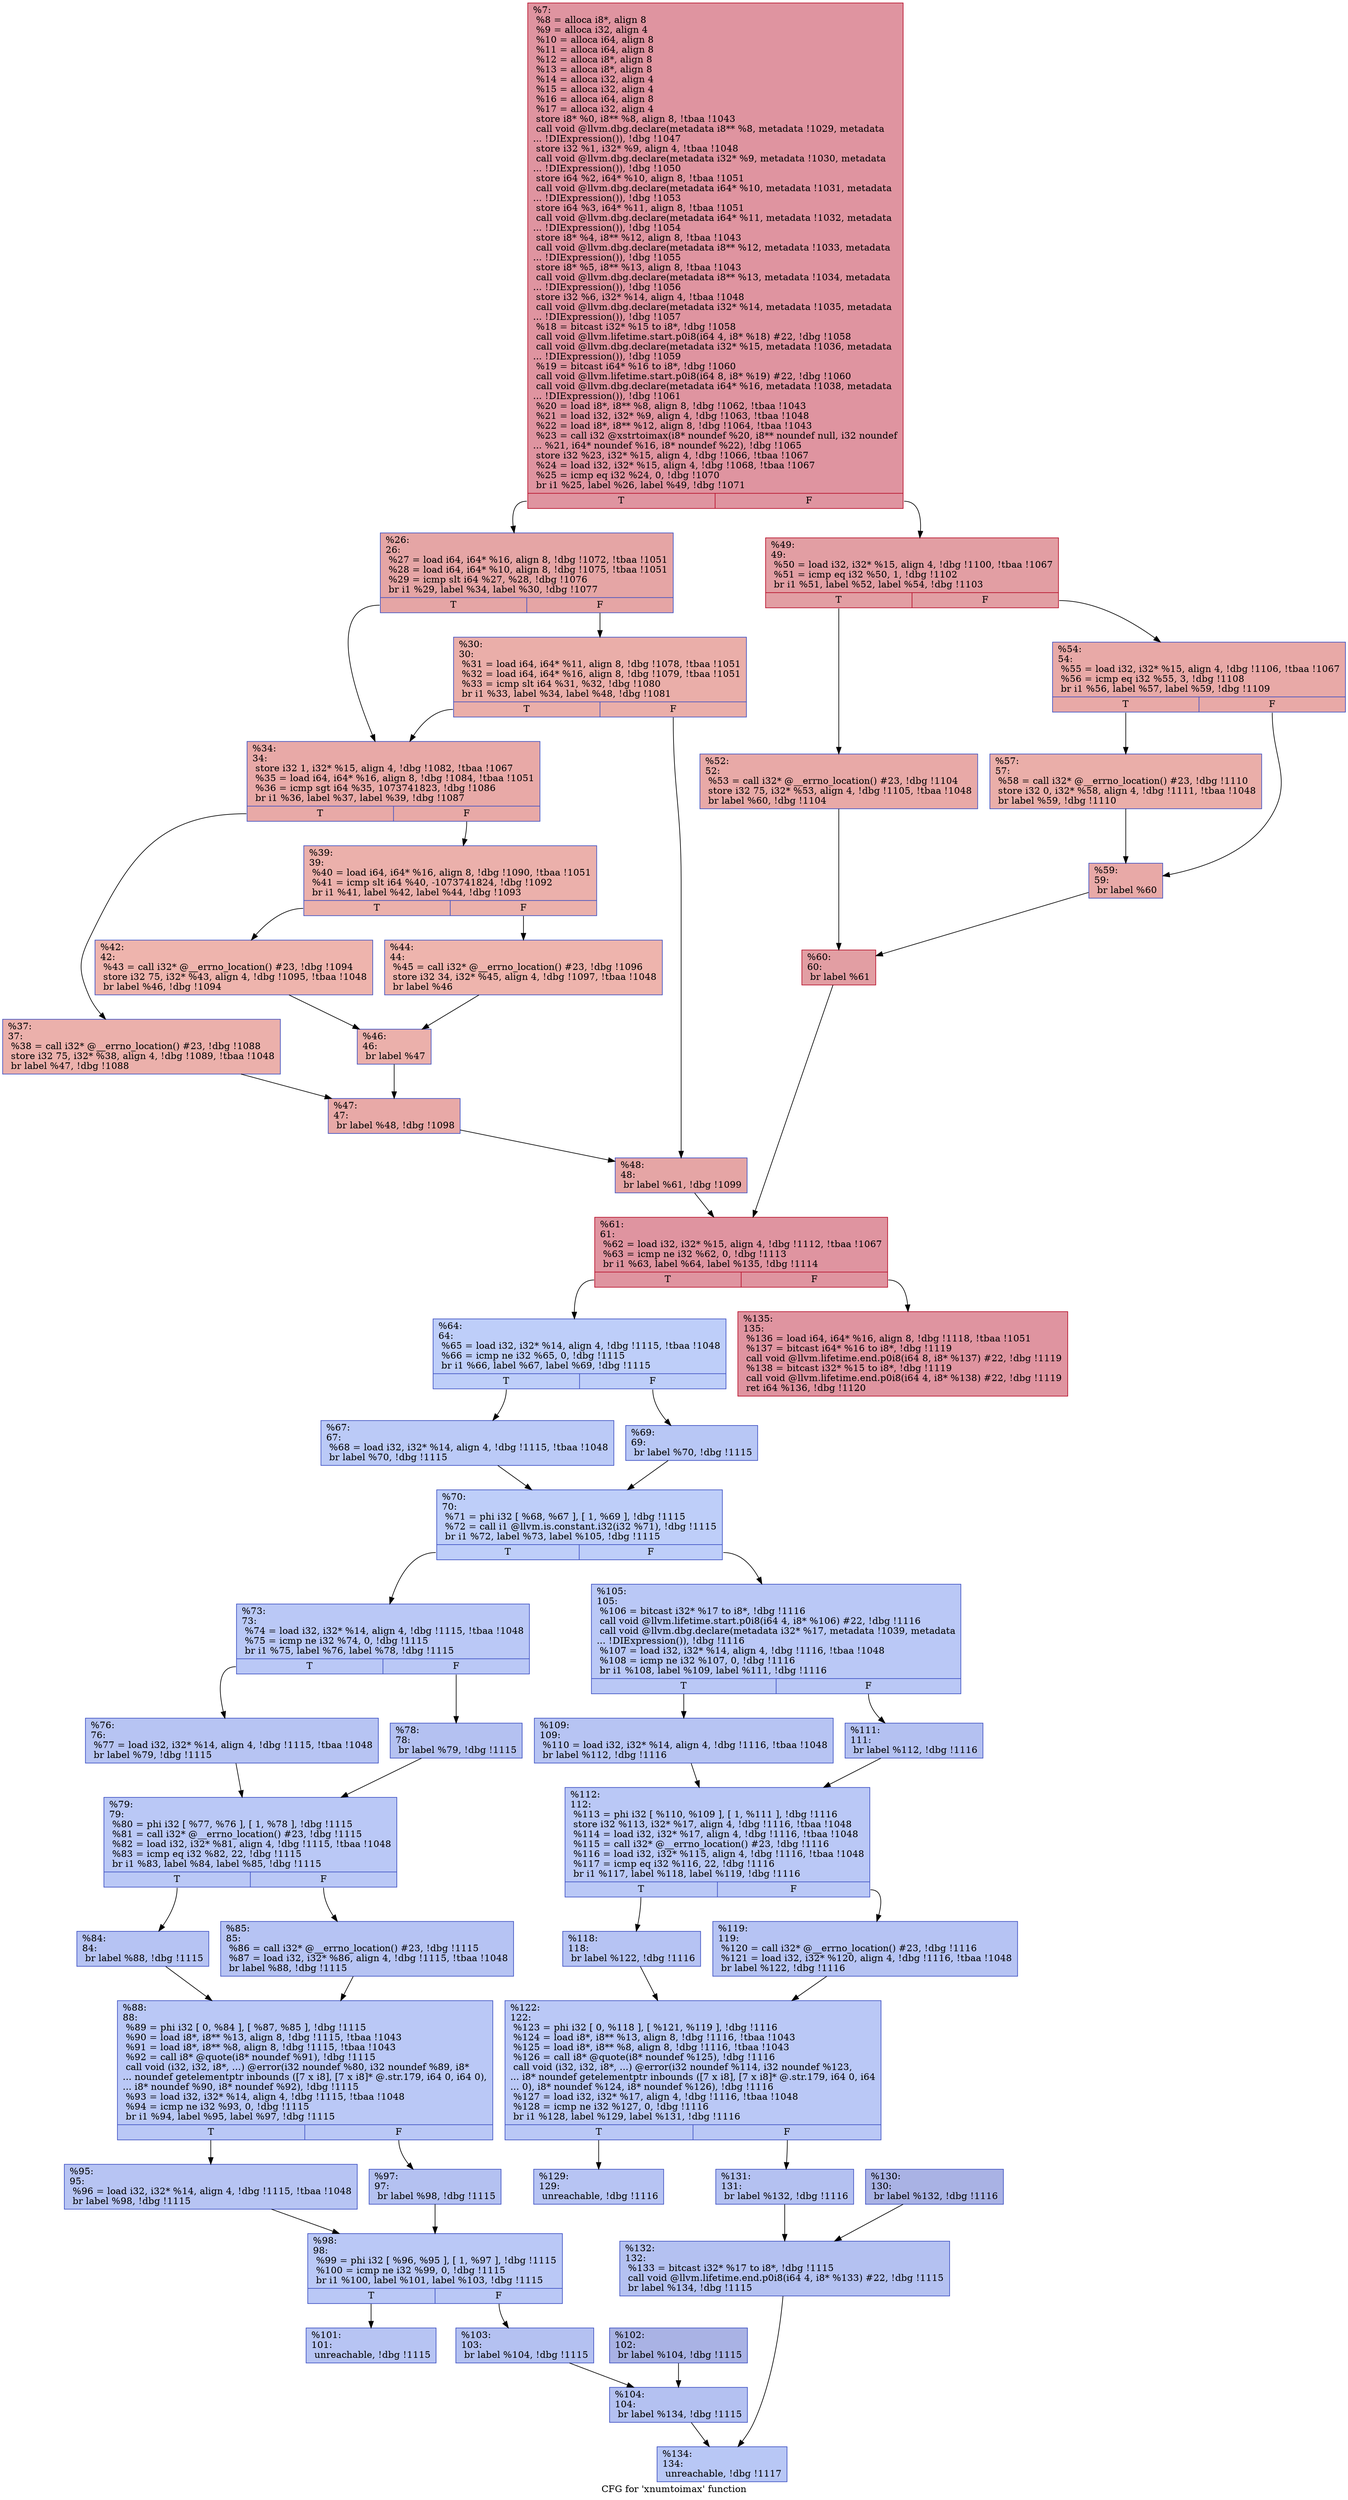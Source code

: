 digraph "CFG for 'xnumtoimax' function" {
	label="CFG for 'xnumtoimax' function";

	Node0x24c52b0 [shape=record,color="#b70d28ff", style=filled, fillcolor="#b70d2870",label="{%7:\l  %8 = alloca i8*, align 8\l  %9 = alloca i32, align 4\l  %10 = alloca i64, align 8\l  %11 = alloca i64, align 8\l  %12 = alloca i8*, align 8\l  %13 = alloca i8*, align 8\l  %14 = alloca i32, align 4\l  %15 = alloca i32, align 4\l  %16 = alloca i64, align 8\l  %17 = alloca i32, align 4\l  store i8* %0, i8** %8, align 8, !tbaa !1043\l  call void @llvm.dbg.declare(metadata i8** %8, metadata !1029, metadata\l... !DIExpression()), !dbg !1047\l  store i32 %1, i32* %9, align 4, !tbaa !1048\l  call void @llvm.dbg.declare(metadata i32* %9, metadata !1030, metadata\l... !DIExpression()), !dbg !1050\l  store i64 %2, i64* %10, align 8, !tbaa !1051\l  call void @llvm.dbg.declare(metadata i64* %10, metadata !1031, metadata\l... !DIExpression()), !dbg !1053\l  store i64 %3, i64* %11, align 8, !tbaa !1051\l  call void @llvm.dbg.declare(metadata i64* %11, metadata !1032, metadata\l... !DIExpression()), !dbg !1054\l  store i8* %4, i8** %12, align 8, !tbaa !1043\l  call void @llvm.dbg.declare(metadata i8** %12, metadata !1033, metadata\l... !DIExpression()), !dbg !1055\l  store i8* %5, i8** %13, align 8, !tbaa !1043\l  call void @llvm.dbg.declare(metadata i8** %13, metadata !1034, metadata\l... !DIExpression()), !dbg !1056\l  store i32 %6, i32* %14, align 4, !tbaa !1048\l  call void @llvm.dbg.declare(metadata i32* %14, metadata !1035, metadata\l... !DIExpression()), !dbg !1057\l  %18 = bitcast i32* %15 to i8*, !dbg !1058\l  call void @llvm.lifetime.start.p0i8(i64 4, i8* %18) #22, !dbg !1058\l  call void @llvm.dbg.declare(metadata i32* %15, metadata !1036, metadata\l... !DIExpression()), !dbg !1059\l  %19 = bitcast i64* %16 to i8*, !dbg !1060\l  call void @llvm.lifetime.start.p0i8(i64 8, i8* %19) #22, !dbg !1060\l  call void @llvm.dbg.declare(metadata i64* %16, metadata !1038, metadata\l... !DIExpression()), !dbg !1061\l  %20 = load i8*, i8** %8, align 8, !dbg !1062, !tbaa !1043\l  %21 = load i32, i32* %9, align 4, !dbg !1063, !tbaa !1048\l  %22 = load i8*, i8** %12, align 8, !dbg !1064, !tbaa !1043\l  %23 = call i32 @xstrtoimax(i8* noundef %20, i8** noundef null, i32 noundef\l... %21, i64* noundef %16, i8* noundef %22), !dbg !1065\l  store i32 %23, i32* %15, align 4, !dbg !1066, !tbaa !1067\l  %24 = load i32, i32* %15, align 4, !dbg !1068, !tbaa !1067\l  %25 = icmp eq i32 %24, 0, !dbg !1070\l  br i1 %25, label %26, label %49, !dbg !1071\l|{<s0>T|<s1>F}}"];
	Node0x24c52b0:s0 -> Node0x24c5d00;
	Node0x24c52b0:s1 -> Node0x24c6020;
	Node0x24c5d00 [shape=record,color="#3d50c3ff", style=filled, fillcolor="#c5333470",label="{%26:\l26:                                               \l  %27 = load i64, i64* %16, align 8, !dbg !1072, !tbaa !1051\l  %28 = load i64, i64* %10, align 8, !dbg !1075, !tbaa !1051\l  %29 = icmp slt i64 %27, %28, !dbg !1076\l  br i1 %29, label %34, label %30, !dbg !1077\l|{<s0>T|<s1>F}}"];
	Node0x24c5d00:s0 -> Node0x24c5da0;
	Node0x24c5d00:s1 -> Node0x24c5d50;
	Node0x24c5d50 [shape=record,color="#3d50c3ff", style=filled, fillcolor="#d0473d70",label="{%30:\l30:                                               \l  %31 = load i64, i64* %11, align 8, !dbg !1078, !tbaa !1051\l  %32 = load i64, i64* %16, align 8, !dbg !1079, !tbaa !1051\l  %33 = icmp slt i64 %31, %32, !dbg !1080\l  br i1 %33, label %34, label %48, !dbg !1081\l|{<s0>T|<s1>F}}"];
	Node0x24c5d50:s0 -> Node0x24c5da0;
	Node0x24c5d50:s1 -> Node0x24c5fd0;
	Node0x24c5da0 [shape=record,color="#3d50c3ff", style=filled, fillcolor="#ca3b3770",label="{%34:\l34:                                               \l  store i32 1, i32* %15, align 4, !dbg !1082, !tbaa !1067\l  %35 = load i64, i64* %16, align 8, !dbg !1084, !tbaa !1051\l  %36 = icmp sgt i64 %35, 1073741823, !dbg !1086\l  br i1 %36, label %37, label %39, !dbg !1087\l|{<s0>T|<s1>F}}"];
	Node0x24c5da0:s0 -> Node0x24c5df0;
	Node0x24c5da0:s1 -> Node0x24c5e40;
	Node0x24c5df0 [shape=record,color="#3d50c3ff", style=filled, fillcolor="#d24b4070",label="{%37:\l37:                                               \l  %38 = call i32* @__errno_location() #23, !dbg !1088\l  store i32 75, i32* %38, align 4, !dbg !1089, !tbaa !1048\l  br label %47, !dbg !1088\l}"];
	Node0x24c5df0 -> Node0x24c5f80;
	Node0x24c5e40 [shape=record,color="#3d50c3ff", style=filled, fillcolor="#d24b4070",label="{%39:\l39:                                               \l  %40 = load i64, i64* %16, align 8, !dbg !1090, !tbaa !1051\l  %41 = icmp slt i64 %40, -1073741824, !dbg !1092\l  br i1 %41, label %42, label %44, !dbg !1093\l|{<s0>T|<s1>F}}"];
	Node0x24c5e40:s0 -> Node0x24c5e90;
	Node0x24c5e40:s1 -> Node0x24c5ee0;
	Node0x24c5e90 [shape=record,color="#3d50c3ff", style=filled, fillcolor="#d8564670",label="{%42:\l42:                                               \l  %43 = call i32* @__errno_location() #23, !dbg !1094\l  store i32 75, i32* %43, align 4, !dbg !1095, !tbaa !1048\l  br label %46, !dbg !1094\l}"];
	Node0x24c5e90 -> Node0x24c5f30;
	Node0x24c5ee0 [shape=record,color="#3d50c3ff", style=filled, fillcolor="#d8564670",label="{%44:\l44:                                               \l  %45 = call i32* @__errno_location() #23, !dbg !1096\l  store i32 34, i32* %45, align 4, !dbg !1097, !tbaa !1048\l  br label %46\l}"];
	Node0x24c5ee0 -> Node0x24c5f30;
	Node0x24c5f30 [shape=record,color="#3d50c3ff", style=filled, fillcolor="#d24b4070",label="{%46:\l46:                                               \l  br label %47\l}"];
	Node0x24c5f30 -> Node0x24c5f80;
	Node0x24c5f80 [shape=record,color="#3d50c3ff", style=filled, fillcolor="#ca3b3770",label="{%47:\l47:                                               \l  br label %48, !dbg !1098\l}"];
	Node0x24c5f80 -> Node0x24c5fd0;
	Node0x24c5fd0 [shape=record,color="#3d50c3ff", style=filled, fillcolor="#c5333470",label="{%48:\l48:                                               \l  br label %61, !dbg !1099\l}"];
	Node0x24c5fd0 -> Node0x24c6200;
	Node0x24c6020 [shape=record,color="#b70d28ff", style=filled, fillcolor="#be242e70",label="{%49:\l49:                                               \l  %50 = load i32, i32* %15, align 4, !dbg !1100, !tbaa !1067\l  %51 = icmp eq i32 %50, 1, !dbg !1102\l  br i1 %51, label %52, label %54, !dbg !1103\l|{<s0>T|<s1>F}}"];
	Node0x24c6020:s0 -> Node0x24c6070;
	Node0x24c6020:s1 -> Node0x24c60c0;
	Node0x24c6070 [shape=record,color="#3d50c3ff", style=filled, fillcolor="#ca3b3770",label="{%52:\l52:                                               \l  %53 = call i32* @__errno_location() #23, !dbg !1104\l  store i32 75, i32* %53, align 4, !dbg !1105, !tbaa !1048\l  br label %60, !dbg !1104\l}"];
	Node0x24c6070 -> Node0x24c61b0;
	Node0x24c60c0 [shape=record,color="#3d50c3ff", style=filled, fillcolor="#ca3b3770",label="{%54:\l54:                                               \l  %55 = load i32, i32* %15, align 4, !dbg !1106, !tbaa !1067\l  %56 = icmp eq i32 %55, 3, !dbg !1108\l  br i1 %56, label %57, label %59, !dbg !1109\l|{<s0>T|<s1>F}}"];
	Node0x24c60c0:s0 -> Node0x24c6110;
	Node0x24c60c0:s1 -> Node0x24c6160;
	Node0x24c6110 [shape=record,color="#3d50c3ff", style=filled, fillcolor="#d0473d70",label="{%57:\l57:                                               \l  %58 = call i32* @__errno_location() #23, !dbg !1110\l  store i32 0, i32* %58, align 4, !dbg !1111, !tbaa !1048\l  br label %59, !dbg !1110\l}"];
	Node0x24c6110 -> Node0x24c6160;
	Node0x24c6160 [shape=record,color="#3d50c3ff", style=filled, fillcolor="#ca3b3770",label="{%59:\l59:                                               \l  br label %60\l}"];
	Node0x24c6160 -> Node0x24c61b0;
	Node0x24c61b0 [shape=record,color="#b70d28ff", style=filled, fillcolor="#be242e70",label="{%60:\l60:                                               \l  br label %61\l}"];
	Node0x24c61b0 -> Node0x24c6200;
	Node0x24c6200 [shape=record,color="#b70d28ff", style=filled, fillcolor="#b70d2870",label="{%61:\l61:                                               \l  %62 = load i32, i32* %15, align 4, !dbg !1112, !tbaa !1067\l  %63 = icmp ne i32 %62, 0, !dbg !1113\l  br i1 %63, label %64, label %135, !dbg !1114\l|{<s0>T|<s1>F}}"];
	Node0x24c6200:s0 -> Node0x24c6250;
	Node0x24c6200:s1 -> Node0x24c6bb0;
	Node0x24c6250 [shape=record,color="#3d50c3ff", style=filled, fillcolor="#6c8ff170",label="{%64:\l64:                                               \l  %65 = load i32, i32* %14, align 4, !dbg !1115, !tbaa !1048\l  %66 = icmp ne i32 %65, 0, !dbg !1115\l  br i1 %66, label %67, label %69, !dbg !1115\l|{<s0>T|<s1>F}}"];
	Node0x24c6250:s0 -> Node0x24c62a0;
	Node0x24c6250:s1 -> Node0x24c62f0;
	Node0x24c62a0 [shape=record,color="#3d50c3ff", style=filled, fillcolor="#6687ed70",label="{%67:\l67:                                               \l  %68 = load i32, i32* %14, align 4, !dbg !1115, !tbaa !1048\l  br label %70, !dbg !1115\l}"];
	Node0x24c62a0 -> Node0x24c6340;
	Node0x24c62f0 [shape=record,color="#3d50c3ff", style=filled, fillcolor="#5f7fe870",label="{%69:\l69:                                               \l  br label %70, !dbg !1115\l}"];
	Node0x24c62f0 -> Node0x24c6340;
	Node0x24c6340 [shape=record,color="#3d50c3ff", style=filled, fillcolor="#6c8ff170",label="{%70:\l70:                                               \l  %71 = phi i32 [ %68, %67 ], [ 1, %69 ], !dbg !1115\l  %72 = call i1 @llvm.is.constant.i32(i32 %71), !dbg !1115\l  br i1 %72, label %73, label %105, !dbg !1115\l|{<s0>T|<s1>F}}"];
	Node0x24c6340:s0 -> Node0x24c6390;
	Node0x24c6340:s1 -> Node0x24c67f0;
	Node0x24c6390 [shape=record,color="#3d50c3ff", style=filled, fillcolor="#6282ea70",label="{%73:\l73:                                               \l  %74 = load i32, i32* %14, align 4, !dbg !1115, !tbaa !1048\l  %75 = icmp ne i32 %74, 0, !dbg !1115\l  br i1 %75, label %76, label %78, !dbg !1115\l|{<s0>T|<s1>F}}"];
	Node0x24c6390:s0 -> Node0x24c63e0;
	Node0x24c6390:s1 -> Node0x24c6430;
	Node0x24c63e0 [shape=record,color="#3d50c3ff", style=filled, fillcolor="#5b7ae570",label="{%76:\l76:                                               \l  %77 = load i32, i32* %14, align 4, !dbg !1115, !tbaa !1048\l  br label %79, !dbg !1115\l}"];
	Node0x24c63e0 -> Node0x24c6480;
	Node0x24c6430 [shape=record,color="#3d50c3ff", style=filled, fillcolor="#5572df70",label="{%78:\l78:                                               \l  br label %79, !dbg !1115\l}"];
	Node0x24c6430 -> Node0x24c6480;
	Node0x24c6480 [shape=record,color="#3d50c3ff", style=filled, fillcolor="#6282ea70",label="{%79:\l79:                                               \l  %80 = phi i32 [ %77, %76 ], [ 1, %78 ], !dbg !1115\l  %81 = call i32* @__errno_location() #23, !dbg !1115\l  %82 = load i32, i32* %81, align 4, !dbg !1115, !tbaa !1048\l  %83 = icmp eq i32 %82, 22, !dbg !1115\l  br i1 %83, label %84, label %85, !dbg !1115\l|{<s0>T|<s1>F}}"];
	Node0x24c6480:s0 -> Node0x24c64d0;
	Node0x24c6480:s1 -> Node0x24c6520;
	Node0x24c64d0 [shape=record,color="#3d50c3ff", style=filled, fillcolor="#5977e370",label="{%84:\l84:                                               \l  br label %88, !dbg !1115\l}"];
	Node0x24c64d0 -> Node0x24c6570;
	Node0x24c6520 [shape=record,color="#3d50c3ff", style=filled, fillcolor="#5977e370",label="{%85:\l85:                                               \l  %86 = call i32* @__errno_location() #23, !dbg !1115\l  %87 = load i32, i32* %86, align 4, !dbg !1115, !tbaa !1048\l  br label %88, !dbg !1115\l}"];
	Node0x24c6520 -> Node0x24c6570;
	Node0x24c6570 [shape=record,color="#3d50c3ff", style=filled, fillcolor="#6282ea70",label="{%88:\l88:                                               \l  %89 = phi i32 [ 0, %84 ], [ %87, %85 ], !dbg !1115\l  %90 = load i8*, i8** %13, align 8, !dbg !1115, !tbaa !1043\l  %91 = load i8*, i8** %8, align 8, !dbg !1115, !tbaa !1043\l  %92 = call i8* @quote(i8* noundef %91), !dbg !1115\l  call void (i32, i32, i8*, ...) @error(i32 noundef %80, i32 noundef %89, i8*\l... noundef getelementptr inbounds ([7 x i8], [7 x i8]* @.str.179, i64 0, i64 0),\l... i8* noundef %90, i8* noundef %92), !dbg !1115\l  %93 = load i32, i32* %14, align 4, !dbg !1115, !tbaa !1048\l  %94 = icmp ne i32 %93, 0, !dbg !1115\l  br i1 %94, label %95, label %97, !dbg !1115\l|{<s0>T|<s1>F}}"];
	Node0x24c6570:s0 -> Node0x24c65c0;
	Node0x24c6570:s1 -> Node0x24c6610;
	Node0x24c65c0 [shape=record,color="#3d50c3ff", style=filled, fillcolor="#5b7ae570",label="{%95:\l95:                                               \l  %96 = load i32, i32* %14, align 4, !dbg !1115, !tbaa !1048\l  br label %98, !dbg !1115\l}"];
	Node0x24c65c0 -> Node0x24c6660;
	Node0x24c6610 [shape=record,color="#3d50c3ff", style=filled, fillcolor="#5572df70",label="{%97:\l97:                                               \l  br label %98, !dbg !1115\l}"];
	Node0x24c6610 -> Node0x24c6660;
	Node0x24c6660 [shape=record,color="#3d50c3ff", style=filled, fillcolor="#6282ea70",label="{%98:\l98:                                               \l  %99 = phi i32 [ %96, %95 ], [ 1, %97 ], !dbg !1115\l  %100 = icmp ne i32 %99, 0, !dbg !1115\l  br i1 %100, label %101, label %103, !dbg !1115\l|{<s0>T|<s1>F}}"];
	Node0x24c6660:s0 -> Node0x24c66b0;
	Node0x24c6660:s1 -> Node0x24c6750;
	Node0x24c66b0 [shape=record,color="#3d50c3ff", style=filled, fillcolor="#5b7ae570",label="{%101:\l101:                                              \l  unreachable, !dbg !1115\l}"];
	Node0x24c6700 [shape=record,color="#3d50c3ff", style=filled, fillcolor="#3d50c370",label="{%102:\l102:                                              \l  br label %104, !dbg !1115\l}"];
	Node0x24c6700 -> Node0x24c67a0;
	Node0x24c6750 [shape=record,color="#3d50c3ff", style=filled, fillcolor="#5572df70",label="{%103:\l103:                                              \l  br label %104, !dbg !1115\l}"];
	Node0x24c6750 -> Node0x24c67a0;
	Node0x24c67a0 [shape=record,color="#3d50c3ff", style=filled, fillcolor="#5572df70",label="{%104:\l104:                                              \l  br label %134, !dbg !1115\l}"];
	Node0x24c67a0 -> Node0x24c6b60;
	Node0x24c67f0 [shape=record,color="#3d50c3ff", style=filled, fillcolor="#6282ea70",label="{%105:\l105:                                              \l  %106 = bitcast i32* %17 to i8*, !dbg !1116\l  call void @llvm.lifetime.start.p0i8(i64 4, i8* %106) #22, !dbg !1116\l  call void @llvm.dbg.declare(metadata i32* %17, metadata !1039, metadata\l... !DIExpression()), !dbg !1116\l  %107 = load i32, i32* %14, align 4, !dbg !1116, !tbaa !1048\l  %108 = icmp ne i32 %107, 0, !dbg !1116\l  br i1 %108, label %109, label %111, !dbg !1116\l|{<s0>T|<s1>F}}"];
	Node0x24c67f0:s0 -> Node0x24c6840;
	Node0x24c67f0:s1 -> Node0x24c6890;
	Node0x24c6840 [shape=record,color="#3d50c3ff", style=filled, fillcolor="#5b7ae570",label="{%109:\l109:                                              \l  %110 = load i32, i32* %14, align 4, !dbg !1116, !tbaa !1048\l  br label %112, !dbg !1116\l}"];
	Node0x24c6840 -> Node0x24c68e0;
	Node0x24c6890 [shape=record,color="#3d50c3ff", style=filled, fillcolor="#5572df70",label="{%111:\l111:                                              \l  br label %112, !dbg !1116\l}"];
	Node0x24c6890 -> Node0x24c68e0;
	Node0x24c68e0 [shape=record,color="#3d50c3ff", style=filled, fillcolor="#6282ea70",label="{%112:\l112:                                              \l  %113 = phi i32 [ %110, %109 ], [ 1, %111 ], !dbg !1116\l  store i32 %113, i32* %17, align 4, !dbg !1116, !tbaa !1048\l  %114 = load i32, i32* %17, align 4, !dbg !1116, !tbaa !1048\l  %115 = call i32* @__errno_location() #23, !dbg !1116\l  %116 = load i32, i32* %115, align 4, !dbg !1116, !tbaa !1048\l  %117 = icmp eq i32 %116, 22, !dbg !1116\l  br i1 %117, label %118, label %119, !dbg !1116\l|{<s0>T|<s1>F}}"];
	Node0x24c68e0:s0 -> Node0x24c6930;
	Node0x24c68e0:s1 -> Node0x24c6980;
	Node0x24c6930 [shape=record,color="#3d50c3ff", style=filled, fillcolor="#5977e370",label="{%118:\l118:                                              \l  br label %122, !dbg !1116\l}"];
	Node0x24c6930 -> Node0x24c69d0;
	Node0x24c6980 [shape=record,color="#3d50c3ff", style=filled, fillcolor="#5977e370",label="{%119:\l119:                                              \l  %120 = call i32* @__errno_location() #23, !dbg !1116\l  %121 = load i32, i32* %120, align 4, !dbg !1116, !tbaa !1048\l  br label %122, !dbg !1116\l}"];
	Node0x24c6980 -> Node0x24c69d0;
	Node0x24c69d0 [shape=record,color="#3d50c3ff", style=filled, fillcolor="#6282ea70",label="{%122:\l122:                                              \l  %123 = phi i32 [ 0, %118 ], [ %121, %119 ], !dbg !1116\l  %124 = load i8*, i8** %13, align 8, !dbg !1116, !tbaa !1043\l  %125 = load i8*, i8** %8, align 8, !dbg !1116, !tbaa !1043\l  %126 = call i8* @quote(i8* noundef %125), !dbg !1116\l  call void (i32, i32, i8*, ...) @error(i32 noundef %114, i32 noundef %123,\l... i8* noundef getelementptr inbounds ([7 x i8], [7 x i8]* @.str.179, i64 0, i64\l... 0), i8* noundef %124, i8* noundef %126), !dbg !1116\l  %127 = load i32, i32* %17, align 4, !dbg !1116, !tbaa !1048\l  %128 = icmp ne i32 %127, 0, !dbg !1116\l  br i1 %128, label %129, label %131, !dbg !1116\l|{<s0>T|<s1>F}}"];
	Node0x24c69d0:s0 -> Node0x24c6a20;
	Node0x24c69d0:s1 -> Node0x24c6ac0;
	Node0x24c6a20 [shape=record,color="#3d50c3ff", style=filled, fillcolor="#5b7ae570",label="{%129:\l129:                                              \l  unreachable, !dbg !1116\l}"];
	Node0x24c6a70 [shape=record,color="#3d50c3ff", style=filled, fillcolor="#3d50c370",label="{%130:\l130:                                              \l  br label %132, !dbg !1116\l}"];
	Node0x24c6a70 -> Node0x24c6b10;
	Node0x24c6ac0 [shape=record,color="#3d50c3ff", style=filled, fillcolor="#5572df70",label="{%131:\l131:                                              \l  br label %132, !dbg !1116\l}"];
	Node0x24c6ac0 -> Node0x24c6b10;
	Node0x24c6b10 [shape=record,color="#3d50c3ff", style=filled, fillcolor="#5572df70",label="{%132:\l132:                                              \l  %133 = bitcast i32* %17 to i8*, !dbg !1115\l  call void @llvm.lifetime.end.p0i8(i64 4, i8* %133) #22, !dbg !1115\l  br label %134, !dbg !1115\l}"];
	Node0x24c6b10 -> Node0x24c6b60;
	Node0x24c6b60 [shape=record,color="#3d50c3ff", style=filled, fillcolor="#5f7fe870",label="{%134:\l134:                                              \l  unreachable, !dbg !1117\l}"];
	Node0x24c6bb0 [shape=record,color="#b70d28ff", style=filled, fillcolor="#b70d2870",label="{%135:\l135:                                              \l  %136 = load i64, i64* %16, align 8, !dbg !1118, !tbaa !1051\l  %137 = bitcast i64* %16 to i8*, !dbg !1119\l  call void @llvm.lifetime.end.p0i8(i64 8, i8* %137) #22, !dbg !1119\l  %138 = bitcast i32* %15 to i8*, !dbg !1119\l  call void @llvm.lifetime.end.p0i8(i64 4, i8* %138) #22, !dbg !1119\l  ret i64 %136, !dbg !1120\l}"];
}
